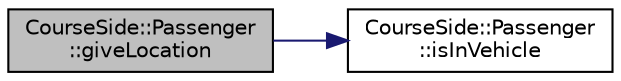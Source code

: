 digraph "CourseSide::Passenger::giveLocation"
{
 // LATEX_PDF_SIZE
  edge [fontname="Helvetica",fontsize="10",labelfontname="Helvetica",labelfontsize="10"];
  node [fontname="Helvetica",fontsize="10",shape=record];
  rankdir="LR";
  Node1 [label="CourseSide::Passenger\l::giveLocation",height=0.2,width=0.4,color="black", fillcolor="grey75", style="filled", fontcolor="black",tooltip="giveLocation returns the location of the actor."];
  Node1 -> Node2 [color="midnightblue",fontsize="10",style="solid",fontname="Helvetica"];
  Node2 [label="CourseSide::Passenger\l::isInVehicle",height=0.2,width=0.4,color="black", fillcolor="white", style="filled",URL="$class_course_side_1_1_passenger.html#a6ef7fe0540fd26f846492dd7bf913972",tooltip="isInVehicle tells if passenger is in any vehicle currently."];
}
